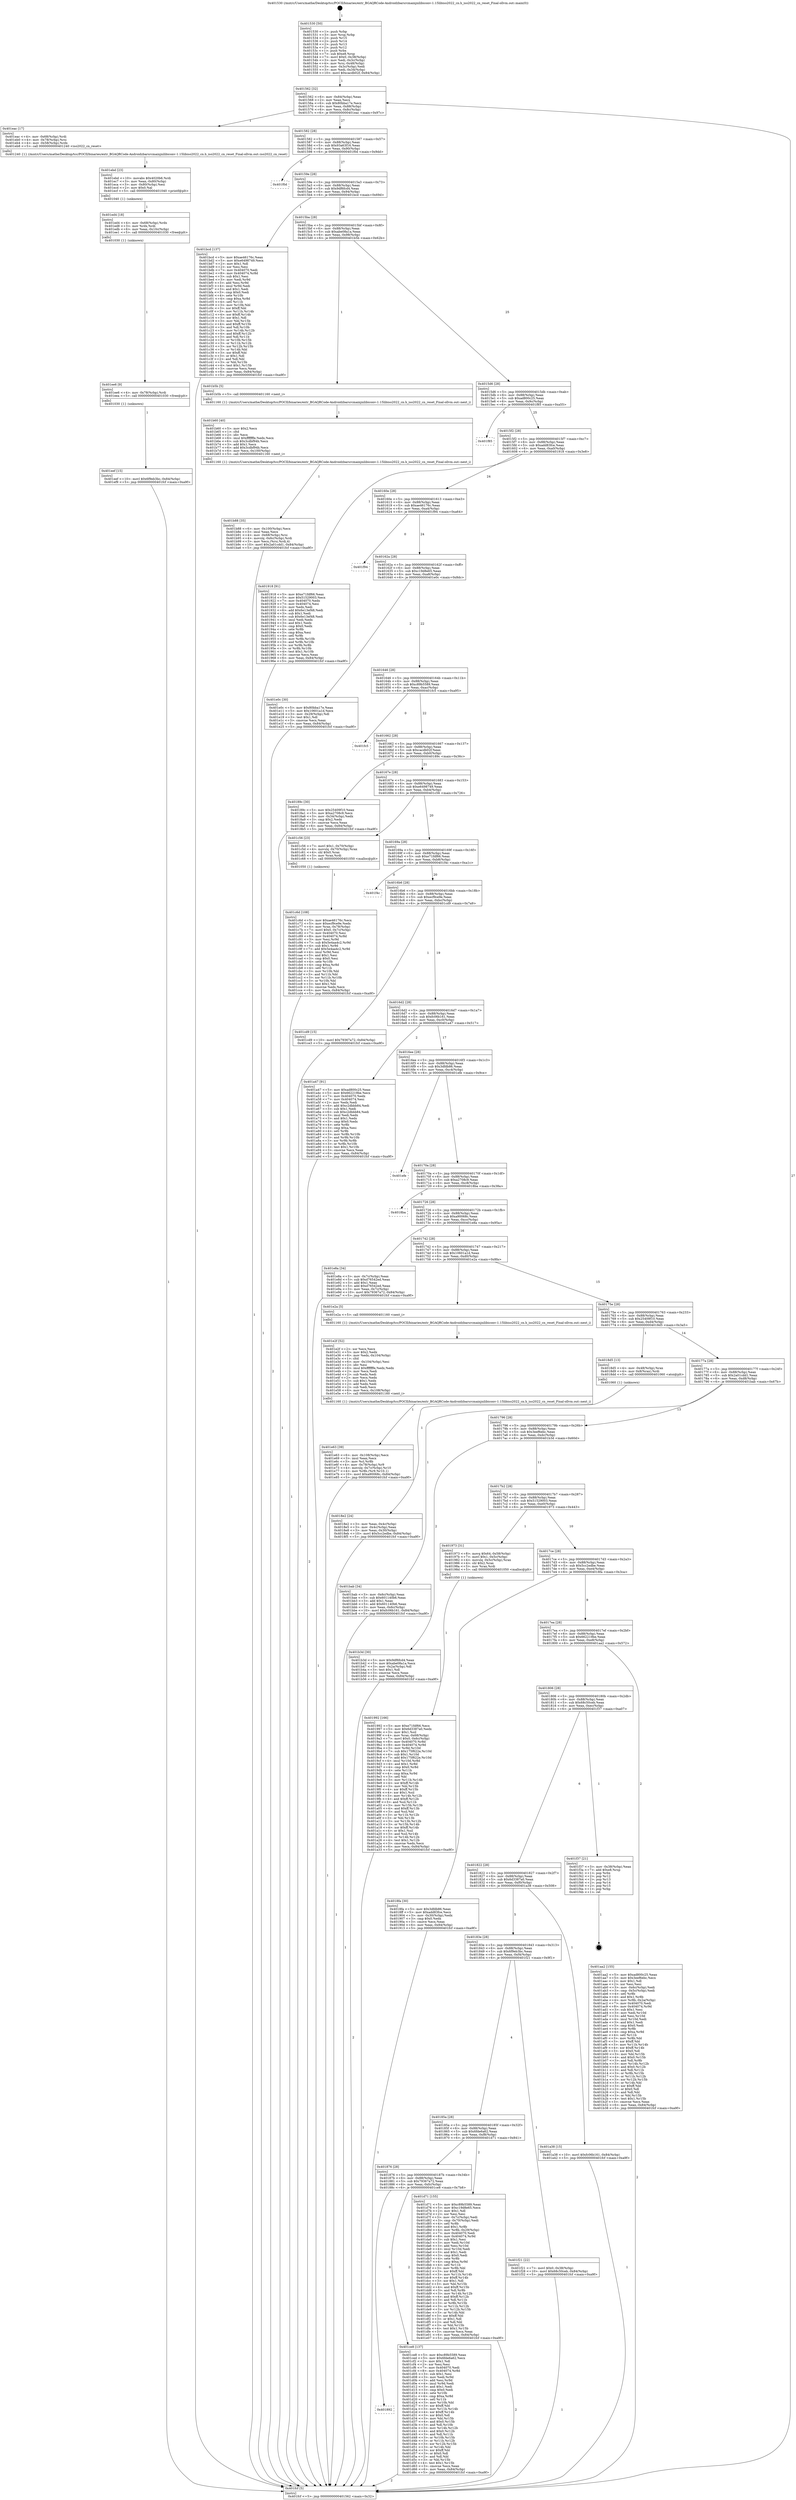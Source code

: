 digraph "0x401530" {
  label = "0x401530 (/mnt/c/Users/mathe/Desktop/tcc/POCII/binaries/extr_BGAQRCode-Androidzbarsrcmainjnilibiconv-1.15libiso2022_cn.h_iso2022_cn_reset_Final-ollvm.out::main(0))"
  labelloc = "t"
  node[shape=record]

  Entry [label="",width=0.3,height=0.3,shape=circle,fillcolor=black,style=filled]
  "0x401562" [label="{
     0x401562 [32]\l
     | [instrs]\l
     &nbsp;&nbsp;0x401562 \<+6\>: mov -0x84(%rbp),%eax\l
     &nbsp;&nbsp;0x401568 \<+2\>: mov %eax,%ecx\l
     &nbsp;&nbsp;0x40156a \<+6\>: sub $0x80bba17e,%ecx\l
     &nbsp;&nbsp;0x401570 \<+6\>: mov %eax,-0x88(%rbp)\l
     &nbsp;&nbsp;0x401576 \<+6\>: mov %ecx,-0x8c(%rbp)\l
     &nbsp;&nbsp;0x40157c \<+6\>: je 0000000000401eac \<main+0x97c\>\l
  }"]
  "0x401eac" [label="{
     0x401eac [17]\l
     | [instrs]\l
     &nbsp;&nbsp;0x401eac \<+4\>: mov -0x68(%rbp),%rdi\l
     &nbsp;&nbsp;0x401eb0 \<+4\>: mov -0x78(%rbp),%rsi\l
     &nbsp;&nbsp;0x401eb4 \<+4\>: mov -0x58(%rbp),%rdx\l
     &nbsp;&nbsp;0x401eb8 \<+5\>: call 0000000000401240 \<iso2022_cn_reset\>\l
     | [calls]\l
     &nbsp;&nbsp;0x401240 \{1\} (/mnt/c/Users/mathe/Desktop/tcc/POCII/binaries/extr_BGAQRCode-Androidzbarsrcmainjnilibiconv-1.15libiso2022_cn.h_iso2022_cn_reset_Final-ollvm.out::iso2022_cn_reset)\l
  }"]
  "0x401582" [label="{
     0x401582 [28]\l
     | [instrs]\l
     &nbsp;&nbsp;0x401582 \<+5\>: jmp 0000000000401587 \<main+0x57\>\l
     &nbsp;&nbsp;0x401587 \<+6\>: mov -0x88(%rbp),%eax\l
     &nbsp;&nbsp;0x40158d \<+5\>: sub $0x93a63f16,%eax\l
     &nbsp;&nbsp;0x401592 \<+6\>: mov %eax,-0x90(%rbp)\l
     &nbsp;&nbsp;0x401598 \<+6\>: je 0000000000401f0d \<main+0x9dd\>\l
  }"]
  Exit [label="",width=0.3,height=0.3,shape=circle,fillcolor=black,style=filled,peripheries=2]
  "0x401f0d" [label="{
     0x401f0d\l
  }", style=dashed]
  "0x40159e" [label="{
     0x40159e [28]\l
     | [instrs]\l
     &nbsp;&nbsp;0x40159e \<+5\>: jmp 00000000004015a3 \<main+0x73\>\l
     &nbsp;&nbsp;0x4015a3 \<+6\>: mov -0x88(%rbp),%eax\l
     &nbsp;&nbsp;0x4015a9 \<+5\>: sub $0x9df6fcd4,%eax\l
     &nbsp;&nbsp;0x4015ae \<+6\>: mov %eax,-0x94(%rbp)\l
     &nbsp;&nbsp;0x4015b4 \<+6\>: je 0000000000401bcd \<main+0x69d\>\l
  }"]
  "0x401eef" [label="{
     0x401eef [15]\l
     | [instrs]\l
     &nbsp;&nbsp;0x401eef \<+10\>: movl $0x6f9eb3bc,-0x84(%rbp)\l
     &nbsp;&nbsp;0x401ef9 \<+5\>: jmp 0000000000401fcf \<main+0xa9f\>\l
  }"]
  "0x401bcd" [label="{
     0x401bcd [137]\l
     | [instrs]\l
     &nbsp;&nbsp;0x401bcd \<+5\>: mov $0xae46176c,%eax\l
     &nbsp;&nbsp;0x401bd2 \<+5\>: mov $0xe6498749,%ecx\l
     &nbsp;&nbsp;0x401bd7 \<+2\>: mov $0x1,%dl\l
     &nbsp;&nbsp;0x401bd9 \<+2\>: xor %esi,%esi\l
     &nbsp;&nbsp;0x401bdb \<+7\>: mov 0x404070,%edi\l
     &nbsp;&nbsp;0x401be2 \<+8\>: mov 0x404074,%r8d\l
     &nbsp;&nbsp;0x401bea \<+3\>: sub $0x1,%esi\l
     &nbsp;&nbsp;0x401bed \<+3\>: mov %edi,%r9d\l
     &nbsp;&nbsp;0x401bf0 \<+3\>: add %esi,%r9d\l
     &nbsp;&nbsp;0x401bf3 \<+4\>: imul %r9d,%edi\l
     &nbsp;&nbsp;0x401bf7 \<+3\>: and $0x1,%edi\l
     &nbsp;&nbsp;0x401bfa \<+3\>: cmp $0x0,%edi\l
     &nbsp;&nbsp;0x401bfd \<+4\>: sete %r10b\l
     &nbsp;&nbsp;0x401c01 \<+4\>: cmp $0xa,%r8d\l
     &nbsp;&nbsp;0x401c05 \<+4\>: setl %r11b\l
     &nbsp;&nbsp;0x401c09 \<+3\>: mov %r10b,%bl\l
     &nbsp;&nbsp;0x401c0c \<+3\>: xor $0xff,%bl\l
     &nbsp;&nbsp;0x401c0f \<+3\>: mov %r11b,%r14b\l
     &nbsp;&nbsp;0x401c12 \<+4\>: xor $0xff,%r14b\l
     &nbsp;&nbsp;0x401c16 \<+3\>: xor $0x1,%dl\l
     &nbsp;&nbsp;0x401c19 \<+3\>: mov %bl,%r15b\l
     &nbsp;&nbsp;0x401c1c \<+4\>: and $0xff,%r15b\l
     &nbsp;&nbsp;0x401c20 \<+3\>: and %dl,%r10b\l
     &nbsp;&nbsp;0x401c23 \<+3\>: mov %r14b,%r12b\l
     &nbsp;&nbsp;0x401c26 \<+4\>: and $0xff,%r12b\l
     &nbsp;&nbsp;0x401c2a \<+3\>: and %dl,%r11b\l
     &nbsp;&nbsp;0x401c2d \<+3\>: or %r10b,%r15b\l
     &nbsp;&nbsp;0x401c30 \<+3\>: or %r11b,%r12b\l
     &nbsp;&nbsp;0x401c33 \<+3\>: xor %r12b,%r15b\l
     &nbsp;&nbsp;0x401c36 \<+3\>: or %r14b,%bl\l
     &nbsp;&nbsp;0x401c39 \<+3\>: xor $0xff,%bl\l
     &nbsp;&nbsp;0x401c3c \<+3\>: or $0x1,%dl\l
     &nbsp;&nbsp;0x401c3f \<+2\>: and %dl,%bl\l
     &nbsp;&nbsp;0x401c41 \<+3\>: or %bl,%r15b\l
     &nbsp;&nbsp;0x401c44 \<+4\>: test $0x1,%r15b\l
     &nbsp;&nbsp;0x401c48 \<+3\>: cmovne %ecx,%eax\l
     &nbsp;&nbsp;0x401c4b \<+6\>: mov %eax,-0x84(%rbp)\l
     &nbsp;&nbsp;0x401c51 \<+5\>: jmp 0000000000401fcf \<main+0xa9f\>\l
  }"]
  "0x4015ba" [label="{
     0x4015ba [28]\l
     | [instrs]\l
     &nbsp;&nbsp;0x4015ba \<+5\>: jmp 00000000004015bf \<main+0x8f\>\l
     &nbsp;&nbsp;0x4015bf \<+6\>: mov -0x88(%rbp),%eax\l
     &nbsp;&nbsp;0x4015c5 \<+5\>: sub $0xabe08a1a,%eax\l
     &nbsp;&nbsp;0x4015ca \<+6\>: mov %eax,-0x98(%rbp)\l
     &nbsp;&nbsp;0x4015d0 \<+6\>: je 0000000000401b5b \<main+0x62b\>\l
  }"]
  "0x401ee6" [label="{
     0x401ee6 [9]\l
     | [instrs]\l
     &nbsp;&nbsp;0x401ee6 \<+4\>: mov -0x78(%rbp),%rdi\l
     &nbsp;&nbsp;0x401eea \<+5\>: call 0000000000401030 \<free@plt\>\l
     | [calls]\l
     &nbsp;&nbsp;0x401030 \{1\} (unknown)\l
  }"]
  "0x401b5b" [label="{
     0x401b5b [5]\l
     | [instrs]\l
     &nbsp;&nbsp;0x401b5b \<+5\>: call 0000000000401160 \<next_i\>\l
     | [calls]\l
     &nbsp;&nbsp;0x401160 \{1\} (/mnt/c/Users/mathe/Desktop/tcc/POCII/binaries/extr_BGAQRCode-Androidzbarsrcmainjnilibiconv-1.15libiso2022_cn.h_iso2022_cn_reset_Final-ollvm.out::next_i)\l
  }"]
  "0x4015d6" [label="{
     0x4015d6 [28]\l
     | [instrs]\l
     &nbsp;&nbsp;0x4015d6 \<+5\>: jmp 00000000004015db \<main+0xab\>\l
     &nbsp;&nbsp;0x4015db \<+6\>: mov -0x88(%rbp),%eax\l
     &nbsp;&nbsp;0x4015e1 \<+5\>: sub $0xad800c25,%eax\l
     &nbsp;&nbsp;0x4015e6 \<+6\>: mov %eax,-0x9c(%rbp)\l
     &nbsp;&nbsp;0x4015ec \<+6\>: je 0000000000401f85 \<main+0xa55\>\l
  }"]
  "0x401ed4" [label="{
     0x401ed4 [18]\l
     | [instrs]\l
     &nbsp;&nbsp;0x401ed4 \<+4\>: mov -0x68(%rbp),%rdx\l
     &nbsp;&nbsp;0x401ed8 \<+3\>: mov %rdx,%rdi\l
     &nbsp;&nbsp;0x401edb \<+6\>: mov %eax,-0x10c(%rbp)\l
     &nbsp;&nbsp;0x401ee1 \<+5\>: call 0000000000401030 \<free@plt\>\l
     | [calls]\l
     &nbsp;&nbsp;0x401030 \{1\} (unknown)\l
  }"]
  "0x401f85" [label="{
     0x401f85\l
  }", style=dashed]
  "0x4015f2" [label="{
     0x4015f2 [28]\l
     | [instrs]\l
     &nbsp;&nbsp;0x4015f2 \<+5\>: jmp 00000000004015f7 \<main+0xc7\>\l
     &nbsp;&nbsp;0x4015f7 \<+6\>: mov -0x88(%rbp),%eax\l
     &nbsp;&nbsp;0x4015fd \<+5\>: sub $0xadd83fce,%eax\l
     &nbsp;&nbsp;0x401602 \<+6\>: mov %eax,-0xa0(%rbp)\l
     &nbsp;&nbsp;0x401608 \<+6\>: je 0000000000401918 \<main+0x3e8\>\l
  }"]
  "0x401ebd" [label="{
     0x401ebd [23]\l
     | [instrs]\l
     &nbsp;&nbsp;0x401ebd \<+10\>: movabs $0x4020b6,%rdi\l
     &nbsp;&nbsp;0x401ec7 \<+3\>: mov %eax,-0x80(%rbp)\l
     &nbsp;&nbsp;0x401eca \<+3\>: mov -0x80(%rbp),%esi\l
     &nbsp;&nbsp;0x401ecd \<+2\>: mov $0x0,%al\l
     &nbsp;&nbsp;0x401ecf \<+5\>: call 0000000000401040 \<printf@plt\>\l
     | [calls]\l
     &nbsp;&nbsp;0x401040 \{1\} (unknown)\l
  }"]
  "0x401918" [label="{
     0x401918 [91]\l
     | [instrs]\l
     &nbsp;&nbsp;0x401918 \<+5\>: mov $0xe71fdf66,%eax\l
     &nbsp;&nbsp;0x40191d \<+5\>: mov $0x51529003,%ecx\l
     &nbsp;&nbsp;0x401922 \<+7\>: mov 0x404070,%edx\l
     &nbsp;&nbsp;0x401929 \<+7\>: mov 0x404074,%esi\l
     &nbsp;&nbsp;0x401930 \<+2\>: mov %edx,%edi\l
     &nbsp;&nbsp;0x401932 \<+6\>: add $0x6e13ef48,%edi\l
     &nbsp;&nbsp;0x401938 \<+3\>: sub $0x1,%edi\l
     &nbsp;&nbsp;0x40193b \<+6\>: sub $0x6e13ef48,%edi\l
     &nbsp;&nbsp;0x401941 \<+3\>: imul %edi,%edx\l
     &nbsp;&nbsp;0x401944 \<+3\>: and $0x1,%edx\l
     &nbsp;&nbsp;0x401947 \<+3\>: cmp $0x0,%edx\l
     &nbsp;&nbsp;0x40194a \<+4\>: sete %r8b\l
     &nbsp;&nbsp;0x40194e \<+3\>: cmp $0xa,%esi\l
     &nbsp;&nbsp;0x401951 \<+4\>: setl %r9b\l
     &nbsp;&nbsp;0x401955 \<+3\>: mov %r8b,%r10b\l
     &nbsp;&nbsp;0x401958 \<+3\>: and %r9b,%r10b\l
     &nbsp;&nbsp;0x40195b \<+3\>: xor %r9b,%r8b\l
     &nbsp;&nbsp;0x40195e \<+3\>: or %r8b,%r10b\l
     &nbsp;&nbsp;0x401961 \<+4\>: test $0x1,%r10b\l
     &nbsp;&nbsp;0x401965 \<+3\>: cmovne %ecx,%eax\l
     &nbsp;&nbsp;0x401968 \<+6\>: mov %eax,-0x84(%rbp)\l
     &nbsp;&nbsp;0x40196e \<+5\>: jmp 0000000000401fcf \<main+0xa9f\>\l
  }"]
  "0x40160e" [label="{
     0x40160e [28]\l
     | [instrs]\l
     &nbsp;&nbsp;0x40160e \<+5\>: jmp 0000000000401613 \<main+0xe3\>\l
     &nbsp;&nbsp;0x401613 \<+6\>: mov -0x88(%rbp),%eax\l
     &nbsp;&nbsp;0x401619 \<+5\>: sub $0xae46176c,%eax\l
     &nbsp;&nbsp;0x40161e \<+6\>: mov %eax,-0xa4(%rbp)\l
     &nbsp;&nbsp;0x401624 \<+6\>: je 0000000000401f94 \<main+0xa64\>\l
  }"]
  "0x401e63" [label="{
     0x401e63 [39]\l
     | [instrs]\l
     &nbsp;&nbsp;0x401e63 \<+6\>: mov -0x108(%rbp),%ecx\l
     &nbsp;&nbsp;0x401e69 \<+3\>: imul %eax,%ecx\l
     &nbsp;&nbsp;0x401e6c \<+3\>: mov %cl,%r8b\l
     &nbsp;&nbsp;0x401e6f \<+4\>: mov -0x78(%rbp),%r9\l
     &nbsp;&nbsp;0x401e73 \<+4\>: movslq -0x7c(%rbp),%r10\l
     &nbsp;&nbsp;0x401e77 \<+4\>: mov %r8b,(%r9,%r10,1)\l
     &nbsp;&nbsp;0x401e7b \<+10\>: movl $0xa90068c,-0x84(%rbp)\l
     &nbsp;&nbsp;0x401e85 \<+5\>: jmp 0000000000401fcf \<main+0xa9f\>\l
  }"]
  "0x401f94" [label="{
     0x401f94\l
  }", style=dashed]
  "0x40162a" [label="{
     0x40162a [28]\l
     | [instrs]\l
     &nbsp;&nbsp;0x40162a \<+5\>: jmp 000000000040162f \<main+0xff\>\l
     &nbsp;&nbsp;0x40162f \<+6\>: mov -0x88(%rbp),%eax\l
     &nbsp;&nbsp;0x401635 \<+5\>: sub $0xc19d8e65,%eax\l
     &nbsp;&nbsp;0x40163a \<+6\>: mov %eax,-0xa8(%rbp)\l
     &nbsp;&nbsp;0x401640 \<+6\>: je 0000000000401e0c \<main+0x8dc\>\l
  }"]
  "0x401e2f" [label="{
     0x401e2f [52]\l
     | [instrs]\l
     &nbsp;&nbsp;0x401e2f \<+2\>: xor %ecx,%ecx\l
     &nbsp;&nbsp;0x401e31 \<+5\>: mov $0x2,%edx\l
     &nbsp;&nbsp;0x401e36 \<+6\>: mov %edx,-0x104(%rbp)\l
     &nbsp;&nbsp;0x401e3c \<+1\>: cltd\l
     &nbsp;&nbsp;0x401e3d \<+6\>: mov -0x104(%rbp),%esi\l
     &nbsp;&nbsp;0x401e43 \<+2\>: idiv %esi\l
     &nbsp;&nbsp;0x401e45 \<+6\>: imul $0xfffffffe,%edx,%edx\l
     &nbsp;&nbsp;0x401e4b \<+2\>: mov %ecx,%edi\l
     &nbsp;&nbsp;0x401e4d \<+2\>: sub %edx,%edi\l
     &nbsp;&nbsp;0x401e4f \<+2\>: mov %ecx,%edx\l
     &nbsp;&nbsp;0x401e51 \<+3\>: sub $0x1,%edx\l
     &nbsp;&nbsp;0x401e54 \<+2\>: add %edx,%edi\l
     &nbsp;&nbsp;0x401e56 \<+2\>: sub %edi,%ecx\l
     &nbsp;&nbsp;0x401e58 \<+6\>: mov %ecx,-0x108(%rbp)\l
     &nbsp;&nbsp;0x401e5e \<+5\>: call 0000000000401160 \<next_i\>\l
     | [calls]\l
     &nbsp;&nbsp;0x401160 \{1\} (/mnt/c/Users/mathe/Desktop/tcc/POCII/binaries/extr_BGAQRCode-Androidzbarsrcmainjnilibiconv-1.15libiso2022_cn.h_iso2022_cn_reset_Final-ollvm.out::next_i)\l
  }"]
  "0x401e0c" [label="{
     0x401e0c [30]\l
     | [instrs]\l
     &nbsp;&nbsp;0x401e0c \<+5\>: mov $0x80bba17e,%eax\l
     &nbsp;&nbsp;0x401e11 \<+5\>: mov $0x10601a1d,%ecx\l
     &nbsp;&nbsp;0x401e16 \<+3\>: mov -0x29(%rbp),%dl\l
     &nbsp;&nbsp;0x401e19 \<+3\>: test $0x1,%dl\l
     &nbsp;&nbsp;0x401e1c \<+3\>: cmovne %ecx,%eax\l
     &nbsp;&nbsp;0x401e1f \<+6\>: mov %eax,-0x84(%rbp)\l
     &nbsp;&nbsp;0x401e25 \<+5\>: jmp 0000000000401fcf \<main+0xa9f\>\l
  }"]
  "0x401646" [label="{
     0x401646 [28]\l
     | [instrs]\l
     &nbsp;&nbsp;0x401646 \<+5\>: jmp 000000000040164b \<main+0x11b\>\l
     &nbsp;&nbsp;0x40164b \<+6\>: mov -0x88(%rbp),%eax\l
     &nbsp;&nbsp;0x401651 \<+5\>: sub $0xc89b5589,%eax\l
     &nbsp;&nbsp;0x401656 \<+6\>: mov %eax,-0xac(%rbp)\l
     &nbsp;&nbsp;0x40165c \<+6\>: je 0000000000401fc5 \<main+0xa95\>\l
  }"]
  "0x401892" [label="{
     0x401892\l
  }", style=dashed]
  "0x401fc5" [label="{
     0x401fc5\l
  }", style=dashed]
  "0x401662" [label="{
     0x401662 [28]\l
     | [instrs]\l
     &nbsp;&nbsp;0x401662 \<+5\>: jmp 0000000000401667 \<main+0x137\>\l
     &nbsp;&nbsp;0x401667 \<+6\>: mov -0x88(%rbp),%eax\l
     &nbsp;&nbsp;0x40166d \<+5\>: sub $0xcacdb02f,%eax\l
     &nbsp;&nbsp;0x401672 \<+6\>: mov %eax,-0xb0(%rbp)\l
     &nbsp;&nbsp;0x401678 \<+6\>: je 000000000040189c \<main+0x36c\>\l
  }"]
  "0x401ce8" [label="{
     0x401ce8 [137]\l
     | [instrs]\l
     &nbsp;&nbsp;0x401ce8 \<+5\>: mov $0xc89b5589,%eax\l
     &nbsp;&nbsp;0x401ced \<+5\>: mov $0x6fde6a62,%ecx\l
     &nbsp;&nbsp;0x401cf2 \<+2\>: mov $0x1,%dl\l
     &nbsp;&nbsp;0x401cf4 \<+2\>: xor %esi,%esi\l
     &nbsp;&nbsp;0x401cf6 \<+7\>: mov 0x404070,%edi\l
     &nbsp;&nbsp;0x401cfd \<+8\>: mov 0x404074,%r8d\l
     &nbsp;&nbsp;0x401d05 \<+3\>: sub $0x1,%esi\l
     &nbsp;&nbsp;0x401d08 \<+3\>: mov %edi,%r9d\l
     &nbsp;&nbsp;0x401d0b \<+3\>: add %esi,%r9d\l
     &nbsp;&nbsp;0x401d0e \<+4\>: imul %r9d,%edi\l
     &nbsp;&nbsp;0x401d12 \<+3\>: and $0x1,%edi\l
     &nbsp;&nbsp;0x401d15 \<+3\>: cmp $0x0,%edi\l
     &nbsp;&nbsp;0x401d18 \<+4\>: sete %r10b\l
     &nbsp;&nbsp;0x401d1c \<+4\>: cmp $0xa,%r8d\l
     &nbsp;&nbsp;0x401d20 \<+4\>: setl %r11b\l
     &nbsp;&nbsp;0x401d24 \<+3\>: mov %r10b,%bl\l
     &nbsp;&nbsp;0x401d27 \<+3\>: xor $0xff,%bl\l
     &nbsp;&nbsp;0x401d2a \<+3\>: mov %r11b,%r14b\l
     &nbsp;&nbsp;0x401d2d \<+4\>: xor $0xff,%r14b\l
     &nbsp;&nbsp;0x401d31 \<+3\>: xor $0x0,%dl\l
     &nbsp;&nbsp;0x401d34 \<+3\>: mov %bl,%r15b\l
     &nbsp;&nbsp;0x401d37 \<+4\>: and $0x0,%r15b\l
     &nbsp;&nbsp;0x401d3b \<+3\>: and %dl,%r10b\l
     &nbsp;&nbsp;0x401d3e \<+3\>: mov %r14b,%r12b\l
     &nbsp;&nbsp;0x401d41 \<+4\>: and $0x0,%r12b\l
     &nbsp;&nbsp;0x401d45 \<+3\>: and %dl,%r11b\l
     &nbsp;&nbsp;0x401d48 \<+3\>: or %r10b,%r15b\l
     &nbsp;&nbsp;0x401d4b \<+3\>: or %r11b,%r12b\l
     &nbsp;&nbsp;0x401d4e \<+3\>: xor %r12b,%r15b\l
     &nbsp;&nbsp;0x401d51 \<+3\>: or %r14b,%bl\l
     &nbsp;&nbsp;0x401d54 \<+3\>: xor $0xff,%bl\l
     &nbsp;&nbsp;0x401d57 \<+3\>: or $0x0,%dl\l
     &nbsp;&nbsp;0x401d5a \<+2\>: and %dl,%bl\l
     &nbsp;&nbsp;0x401d5c \<+3\>: or %bl,%r15b\l
     &nbsp;&nbsp;0x401d5f \<+4\>: test $0x1,%r15b\l
     &nbsp;&nbsp;0x401d63 \<+3\>: cmovne %ecx,%eax\l
     &nbsp;&nbsp;0x401d66 \<+6\>: mov %eax,-0x84(%rbp)\l
     &nbsp;&nbsp;0x401d6c \<+5\>: jmp 0000000000401fcf \<main+0xa9f\>\l
  }"]
  "0x40189c" [label="{
     0x40189c [30]\l
     | [instrs]\l
     &nbsp;&nbsp;0x40189c \<+5\>: mov $0x25409f10,%eax\l
     &nbsp;&nbsp;0x4018a1 \<+5\>: mov $0xa2708c9,%ecx\l
     &nbsp;&nbsp;0x4018a6 \<+3\>: mov -0x34(%rbp),%edx\l
     &nbsp;&nbsp;0x4018a9 \<+3\>: cmp $0x2,%edx\l
     &nbsp;&nbsp;0x4018ac \<+3\>: cmovne %ecx,%eax\l
     &nbsp;&nbsp;0x4018af \<+6\>: mov %eax,-0x84(%rbp)\l
     &nbsp;&nbsp;0x4018b5 \<+5\>: jmp 0000000000401fcf \<main+0xa9f\>\l
  }"]
  "0x40167e" [label="{
     0x40167e [28]\l
     | [instrs]\l
     &nbsp;&nbsp;0x40167e \<+5\>: jmp 0000000000401683 \<main+0x153\>\l
     &nbsp;&nbsp;0x401683 \<+6\>: mov -0x88(%rbp),%eax\l
     &nbsp;&nbsp;0x401689 \<+5\>: sub $0xe6498749,%eax\l
     &nbsp;&nbsp;0x40168e \<+6\>: mov %eax,-0xb4(%rbp)\l
     &nbsp;&nbsp;0x401694 \<+6\>: je 0000000000401c56 \<main+0x726\>\l
  }"]
  "0x401fcf" [label="{
     0x401fcf [5]\l
     | [instrs]\l
     &nbsp;&nbsp;0x401fcf \<+5\>: jmp 0000000000401562 \<main+0x32\>\l
  }"]
  "0x401530" [label="{
     0x401530 [50]\l
     | [instrs]\l
     &nbsp;&nbsp;0x401530 \<+1\>: push %rbp\l
     &nbsp;&nbsp;0x401531 \<+3\>: mov %rsp,%rbp\l
     &nbsp;&nbsp;0x401534 \<+2\>: push %r15\l
     &nbsp;&nbsp;0x401536 \<+2\>: push %r14\l
     &nbsp;&nbsp;0x401538 \<+2\>: push %r13\l
     &nbsp;&nbsp;0x40153a \<+2\>: push %r12\l
     &nbsp;&nbsp;0x40153c \<+1\>: push %rbx\l
     &nbsp;&nbsp;0x40153d \<+7\>: sub $0xe8,%rsp\l
     &nbsp;&nbsp;0x401544 \<+7\>: movl $0x0,-0x38(%rbp)\l
     &nbsp;&nbsp;0x40154b \<+3\>: mov %edi,-0x3c(%rbp)\l
     &nbsp;&nbsp;0x40154e \<+4\>: mov %rsi,-0x48(%rbp)\l
     &nbsp;&nbsp;0x401552 \<+3\>: mov -0x3c(%rbp),%edi\l
     &nbsp;&nbsp;0x401555 \<+3\>: mov %edi,-0x34(%rbp)\l
     &nbsp;&nbsp;0x401558 \<+10\>: movl $0xcacdb02f,-0x84(%rbp)\l
  }"]
  "0x401876" [label="{
     0x401876 [28]\l
     | [instrs]\l
     &nbsp;&nbsp;0x401876 \<+5\>: jmp 000000000040187b \<main+0x34b\>\l
     &nbsp;&nbsp;0x40187b \<+6\>: mov -0x88(%rbp),%eax\l
     &nbsp;&nbsp;0x401881 \<+5\>: sub $0x79367a72,%eax\l
     &nbsp;&nbsp;0x401886 \<+6\>: mov %eax,-0xfc(%rbp)\l
     &nbsp;&nbsp;0x40188c \<+6\>: je 0000000000401ce8 \<main+0x7b8\>\l
  }"]
  "0x401c56" [label="{
     0x401c56 [23]\l
     | [instrs]\l
     &nbsp;&nbsp;0x401c56 \<+7\>: movl $0x1,-0x70(%rbp)\l
     &nbsp;&nbsp;0x401c5d \<+4\>: movslq -0x70(%rbp),%rax\l
     &nbsp;&nbsp;0x401c61 \<+4\>: shl $0x0,%rax\l
     &nbsp;&nbsp;0x401c65 \<+3\>: mov %rax,%rdi\l
     &nbsp;&nbsp;0x401c68 \<+5\>: call 0000000000401050 \<malloc@plt\>\l
     | [calls]\l
     &nbsp;&nbsp;0x401050 \{1\} (unknown)\l
  }"]
  "0x40169a" [label="{
     0x40169a [28]\l
     | [instrs]\l
     &nbsp;&nbsp;0x40169a \<+5\>: jmp 000000000040169f \<main+0x16f\>\l
     &nbsp;&nbsp;0x40169f \<+6\>: mov -0x88(%rbp),%eax\l
     &nbsp;&nbsp;0x4016a5 \<+5\>: sub $0xe71fdf66,%eax\l
     &nbsp;&nbsp;0x4016aa \<+6\>: mov %eax,-0xb8(%rbp)\l
     &nbsp;&nbsp;0x4016b0 \<+6\>: je 0000000000401f4c \<main+0xa1c\>\l
  }"]
  "0x401d71" [label="{
     0x401d71 [155]\l
     | [instrs]\l
     &nbsp;&nbsp;0x401d71 \<+5\>: mov $0xc89b5589,%eax\l
     &nbsp;&nbsp;0x401d76 \<+5\>: mov $0xc19d8e65,%ecx\l
     &nbsp;&nbsp;0x401d7b \<+2\>: mov $0x1,%dl\l
     &nbsp;&nbsp;0x401d7d \<+2\>: xor %esi,%esi\l
     &nbsp;&nbsp;0x401d7f \<+3\>: mov -0x7c(%rbp),%edi\l
     &nbsp;&nbsp;0x401d82 \<+3\>: cmp -0x70(%rbp),%edi\l
     &nbsp;&nbsp;0x401d85 \<+4\>: setl %r8b\l
     &nbsp;&nbsp;0x401d89 \<+4\>: and $0x1,%r8b\l
     &nbsp;&nbsp;0x401d8d \<+4\>: mov %r8b,-0x29(%rbp)\l
     &nbsp;&nbsp;0x401d91 \<+7\>: mov 0x404070,%edi\l
     &nbsp;&nbsp;0x401d98 \<+8\>: mov 0x404074,%r9d\l
     &nbsp;&nbsp;0x401da0 \<+3\>: sub $0x1,%esi\l
     &nbsp;&nbsp;0x401da3 \<+3\>: mov %edi,%r10d\l
     &nbsp;&nbsp;0x401da6 \<+3\>: add %esi,%r10d\l
     &nbsp;&nbsp;0x401da9 \<+4\>: imul %r10d,%edi\l
     &nbsp;&nbsp;0x401dad \<+3\>: and $0x1,%edi\l
     &nbsp;&nbsp;0x401db0 \<+3\>: cmp $0x0,%edi\l
     &nbsp;&nbsp;0x401db3 \<+4\>: sete %r8b\l
     &nbsp;&nbsp;0x401db7 \<+4\>: cmp $0xa,%r9d\l
     &nbsp;&nbsp;0x401dbb \<+4\>: setl %r11b\l
     &nbsp;&nbsp;0x401dbf \<+3\>: mov %r8b,%bl\l
     &nbsp;&nbsp;0x401dc2 \<+3\>: xor $0xff,%bl\l
     &nbsp;&nbsp;0x401dc5 \<+3\>: mov %r11b,%r14b\l
     &nbsp;&nbsp;0x401dc8 \<+4\>: xor $0xff,%r14b\l
     &nbsp;&nbsp;0x401dcc \<+3\>: xor $0x1,%dl\l
     &nbsp;&nbsp;0x401dcf \<+3\>: mov %bl,%r15b\l
     &nbsp;&nbsp;0x401dd2 \<+4\>: and $0xff,%r15b\l
     &nbsp;&nbsp;0x401dd6 \<+3\>: and %dl,%r8b\l
     &nbsp;&nbsp;0x401dd9 \<+3\>: mov %r14b,%r12b\l
     &nbsp;&nbsp;0x401ddc \<+4\>: and $0xff,%r12b\l
     &nbsp;&nbsp;0x401de0 \<+3\>: and %dl,%r11b\l
     &nbsp;&nbsp;0x401de3 \<+3\>: or %r8b,%r15b\l
     &nbsp;&nbsp;0x401de6 \<+3\>: or %r11b,%r12b\l
     &nbsp;&nbsp;0x401de9 \<+3\>: xor %r12b,%r15b\l
     &nbsp;&nbsp;0x401dec \<+3\>: or %r14b,%bl\l
     &nbsp;&nbsp;0x401def \<+3\>: xor $0xff,%bl\l
     &nbsp;&nbsp;0x401df2 \<+3\>: or $0x1,%dl\l
     &nbsp;&nbsp;0x401df5 \<+2\>: and %dl,%bl\l
     &nbsp;&nbsp;0x401df7 \<+3\>: or %bl,%r15b\l
     &nbsp;&nbsp;0x401dfa \<+4\>: test $0x1,%r15b\l
     &nbsp;&nbsp;0x401dfe \<+3\>: cmovne %ecx,%eax\l
     &nbsp;&nbsp;0x401e01 \<+6\>: mov %eax,-0x84(%rbp)\l
     &nbsp;&nbsp;0x401e07 \<+5\>: jmp 0000000000401fcf \<main+0xa9f\>\l
  }"]
  "0x401f4c" [label="{
     0x401f4c\l
  }", style=dashed]
  "0x4016b6" [label="{
     0x4016b6 [28]\l
     | [instrs]\l
     &nbsp;&nbsp;0x4016b6 \<+5\>: jmp 00000000004016bb \<main+0x18b\>\l
     &nbsp;&nbsp;0x4016bb \<+6\>: mov -0x88(%rbp),%eax\l
     &nbsp;&nbsp;0x4016c1 \<+5\>: sub $0xecf9ce9e,%eax\l
     &nbsp;&nbsp;0x4016c6 \<+6\>: mov %eax,-0xbc(%rbp)\l
     &nbsp;&nbsp;0x4016cc \<+6\>: je 0000000000401cd9 \<main+0x7a9\>\l
  }"]
  "0x40185a" [label="{
     0x40185a [28]\l
     | [instrs]\l
     &nbsp;&nbsp;0x40185a \<+5\>: jmp 000000000040185f \<main+0x32f\>\l
     &nbsp;&nbsp;0x40185f \<+6\>: mov -0x88(%rbp),%eax\l
     &nbsp;&nbsp;0x401865 \<+5\>: sub $0x6fde6a62,%eax\l
     &nbsp;&nbsp;0x40186a \<+6\>: mov %eax,-0xf8(%rbp)\l
     &nbsp;&nbsp;0x401870 \<+6\>: je 0000000000401d71 \<main+0x841\>\l
  }"]
  "0x401cd9" [label="{
     0x401cd9 [15]\l
     | [instrs]\l
     &nbsp;&nbsp;0x401cd9 \<+10\>: movl $0x79367a72,-0x84(%rbp)\l
     &nbsp;&nbsp;0x401ce3 \<+5\>: jmp 0000000000401fcf \<main+0xa9f\>\l
  }"]
  "0x4016d2" [label="{
     0x4016d2 [28]\l
     | [instrs]\l
     &nbsp;&nbsp;0x4016d2 \<+5\>: jmp 00000000004016d7 \<main+0x1a7\>\l
     &nbsp;&nbsp;0x4016d7 \<+6\>: mov -0x88(%rbp),%eax\l
     &nbsp;&nbsp;0x4016dd \<+5\>: sub $0xfc06b161,%eax\l
     &nbsp;&nbsp;0x4016e2 \<+6\>: mov %eax,-0xc0(%rbp)\l
     &nbsp;&nbsp;0x4016e8 \<+6\>: je 0000000000401a47 \<main+0x517\>\l
  }"]
  "0x401f21" [label="{
     0x401f21 [22]\l
     | [instrs]\l
     &nbsp;&nbsp;0x401f21 \<+7\>: movl $0x0,-0x38(%rbp)\l
     &nbsp;&nbsp;0x401f28 \<+10\>: movl $0x68c50ceb,-0x84(%rbp)\l
     &nbsp;&nbsp;0x401f32 \<+5\>: jmp 0000000000401fcf \<main+0xa9f\>\l
  }"]
  "0x401a47" [label="{
     0x401a47 [91]\l
     | [instrs]\l
     &nbsp;&nbsp;0x401a47 \<+5\>: mov $0xad800c25,%eax\l
     &nbsp;&nbsp;0x401a4c \<+5\>: mov $0x662219be,%ecx\l
     &nbsp;&nbsp;0x401a51 \<+7\>: mov 0x404070,%edx\l
     &nbsp;&nbsp;0x401a58 \<+7\>: mov 0x404074,%esi\l
     &nbsp;&nbsp;0x401a5f \<+2\>: mov %edx,%edi\l
     &nbsp;&nbsp;0x401a61 \<+6\>: add $0xc2dbbb84,%edi\l
     &nbsp;&nbsp;0x401a67 \<+3\>: sub $0x1,%edi\l
     &nbsp;&nbsp;0x401a6a \<+6\>: sub $0xc2dbbb84,%edi\l
     &nbsp;&nbsp;0x401a70 \<+3\>: imul %edi,%edx\l
     &nbsp;&nbsp;0x401a73 \<+3\>: and $0x1,%edx\l
     &nbsp;&nbsp;0x401a76 \<+3\>: cmp $0x0,%edx\l
     &nbsp;&nbsp;0x401a79 \<+4\>: sete %r8b\l
     &nbsp;&nbsp;0x401a7d \<+3\>: cmp $0xa,%esi\l
     &nbsp;&nbsp;0x401a80 \<+4\>: setl %r9b\l
     &nbsp;&nbsp;0x401a84 \<+3\>: mov %r8b,%r10b\l
     &nbsp;&nbsp;0x401a87 \<+3\>: and %r9b,%r10b\l
     &nbsp;&nbsp;0x401a8a \<+3\>: xor %r9b,%r8b\l
     &nbsp;&nbsp;0x401a8d \<+3\>: or %r8b,%r10b\l
     &nbsp;&nbsp;0x401a90 \<+4\>: test $0x1,%r10b\l
     &nbsp;&nbsp;0x401a94 \<+3\>: cmovne %ecx,%eax\l
     &nbsp;&nbsp;0x401a97 \<+6\>: mov %eax,-0x84(%rbp)\l
     &nbsp;&nbsp;0x401a9d \<+5\>: jmp 0000000000401fcf \<main+0xa9f\>\l
  }"]
  "0x4016ee" [label="{
     0x4016ee [28]\l
     | [instrs]\l
     &nbsp;&nbsp;0x4016ee \<+5\>: jmp 00000000004016f3 \<main+0x1c3\>\l
     &nbsp;&nbsp;0x4016f3 \<+6\>: mov -0x88(%rbp),%eax\l
     &nbsp;&nbsp;0x4016f9 \<+5\>: sub $0x3dfdb86,%eax\l
     &nbsp;&nbsp;0x4016fe \<+6\>: mov %eax,-0xc4(%rbp)\l
     &nbsp;&nbsp;0x401704 \<+6\>: je 0000000000401efe \<main+0x9ce\>\l
  }"]
  "0x401c6d" [label="{
     0x401c6d [108]\l
     | [instrs]\l
     &nbsp;&nbsp;0x401c6d \<+5\>: mov $0xae46176c,%ecx\l
     &nbsp;&nbsp;0x401c72 \<+5\>: mov $0xecf9ce9e,%edx\l
     &nbsp;&nbsp;0x401c77 \<+4\>: mov %rax,-0x78(%rbp)\l
     &nbsp;&nbsp;0x401c7b \<+7\>: movl $0x0,-0x7c(%rbp)\l
     &nbsp;&nbsp;0x401c82 \<+7\>: mov 0x404070,%esi\l
     &nbsp;&nbsp;0x401c89 \<+8\>: mov 0x404074,%r8d\l
     &nbsp;&nbsp;0x401c91 \<+3\>: mov %esi,%r9d\l
     &nbsp;&nbsp;0x401c94 \<+7\>: sub $0x5e4aa4c2,%r9d\l
     &nbsp;&nbsp;0x401c9b \<+4\>: sub $0x1,%r9d\l
     &nbsp;&nbsp;0x401c9f \<+7\>: add $0x5e4aa4c2,%r9d\l
     &nbsp;&nbsp;0x401ca6 \<+4\>: imul %r9d,%esi\l
     &nbsp;&nbsp;0x401caa \<+3\>: and $0x1,%esi\l
     &nbsp;&nbsp;0x401cad \<+3\>: cmp $0x0,%esi\l
     &nbsp;&nbsp;0x401cb0 \<+4\>: sete %r10b\l
     &nbsp;&nbsp;0x401cb4 \<+4\>: cmp $0xa,%r8d\l
     &nbsp;&nbsp;0x401cb8 \<+4\>: setl %r11b\l
     &nbsp;&nbsp;0x401cbc \<+3\>: mov %r10b,%bl\l
     &nbsp;&nbsp;0x401cbf \<+3\>: and %r11b,%bl\l
     &nbsp;&nbsp;0x401cc2 \<+3\>: xor %r11b,%r10b\l
     &nbsp;&nbsp;0x401cc5 \<+3\>: or %r10b,%bl\l
     &nbsp;&nbsp;0x401cc8 \<+3\>: test $0x1,%bl\l
     &nbsp;&nbsp;0x401ccb \<+3\>: cmovne %edx,%ecx\l
     &nbsp;&nbsp;0x401cce \<+6\>: mov %ecx,-0x84(%rbp)\l
     &nbsp;&nbsp;0x401cd4 \<+5\>: jmp 0000000000401fcf \<main+0xa9f\>\l
  }"]
  "0x401efe" [label="{
     0x401efe\l
  }", style=dashed]
  "0x40170a" [label="{
     0x40170a [28]\l
     | [instrs]\l
     &nbsp;&nbsp;0x40170a \<+5\>: jmp 000000000040170f \<main+0x1df\>\l
     &nbsp;&nbsp;0x40170f \<+6\>: mov -0x88(%rbp),%eax\l
     &nbsp;&nbsp;0x401715 \<+5\>: sub $0xa2708c9,%eax\l
     &nbsp;&nbsp;0x40171a \<+6\>: mov %eax,-0xc8(%rbp)\l
     &nbsp;&nbsp;0x401720 \<+6\>: je 00000000004018ba \<main+0x38a\>\l
  }"]
  "0x401b88" [label="{
     0x401b88 [35]\l
     | [instrs]\l
     &nbsp;&nbsp;0x401b88 \<+6\>: mov -0x100(%rbp),%ecx\l
     &nbsp;&nbsp;0x401b8e \<+3\>: imul %eax,%ecx\l
     &nbsp;&nbsp;0x401b91 \<+4\>: mov -0x68(%rbp),%rsi\l
     &nbsp;&nbsp;0x401b95 \<+4\>: movslq -0x6c(%rbp),%rdi\l
     &nbsp;&nbsp;0x401b99 \<+3\>: mov %ecx,(%rsi,%rdi,4)\l
     &nbsp;&nbsp;0x401b9c \<+10\>: movl $0x2a01cdd1,-0x84(%rbp)\l
     &nbsp;&nbsp;0x401ba6 \<+5\>: jmp 0000000000401fcf \<main+0xa9f\>\l
  }"]
  "0x4018ba" [label="{
     0x4018ba\l
  }", style=dashed]
  "0x401726" [label="{
     0x401726 [28]\l
     | [instrs]\l
     &nbsp;&nbsp;0x401726 \<+5\>: jmp 000000000040172b \<main+0x1fb\>\l
     &nbsp;&nbsp;0x40172b \<+6\>: mov -0x88(%rbp),%eax\l
     &nbsp;&nbsp;0x401731 \<+5\>: sub $0xa90068c,%eax\l
     &nbsp;&nbsp;0x401736 \<+6\>: mov %eax,-0xcc(%rbp)\l
     &nbsp;&nbsp;0x40173c \<+6\>: je 0000000000401e8a \<main+0x95a\>\l
  }"]
  "0x401b60" [label="{
     0x401b60 [40]\l
     | [instrs]\l
     &nbsp;&nbsp;0x401b60 \<+5\>: mov $0x2,%ecx\l
     &nbsp;&nbsp;0x401b65 \<+1\>: cltd\l
     &nbsp;&nbsp;0x401b66 \<+2\>: idiv %ecx\l
     &nbsp;&nbsp;0x401b68 \<+6\>: imul $0xfffffffe,%edx,%ecx\l
     &nbsp;&nbsp;0x401b6e \<+6\>: sub $0x3cdbf94b,%ecx\l
     &nbsp;&nbsp;0x401b74 \<+3\>: add $0x1,%ecx\l
     &nbsp;&nbsp;0x401b77 \<+6\>: add $0x3cdbf94b,%ecx\l
     &nbsp;&nbsp;0x401b7d \<+6\>: mov %ecx,-0x100(%rbp)\l
     &nbsp;&nbsp;0x401b83 \<+5\>: call 0000000000401160 \<next_i\>\l
     | [calls]\l
     &nbsp;&nbsp;0x401160 \{1\} (/mnt/c/Users/mathe/Desktop/tcc/POCII/binaries/extr_BGAQRCode-Androidzbarsrcmainjnilibiconv-1.15libiso2022_cn.h_iso2022_cn_reset_Final-ollvm.out::next_i)\l
  }"]
  "0x401e8a" [label="{
     0x401e8a [34]\l
     | [instrs]\l
     &nbsp;&nbsp;0x401e8a \<+3\>: mov -0x7c(%rbp),%eax\l
     &nbsp;&nbsp;0x401e8d \<+5\>: sub $0xd76542ed,%eax\l
     &nbsp;&nbsp;0x401e92 \<+3\>: add $0x1,%eax\l
     &nbsp;&nbsp;0x401e95 \<+5\>: add $0xd76542ed,%eax\l
     &nbsp;&nbsp;0x401e9a \<+3\>: mov %eax,-0x7c(%rbp)\l
     &nbsp;&nbsp;0x401e9d \<+10\>: movl $0x79367a72,-0x84(%rbp)\l
     &nbsp;&nbsp;0x401ea7 \<+5\>: jmp 0000000000401fcf \<main+0xa9f\>\l
  }"]
  "0x401742" [label="{
     0x401742 [28]\l
     | [instrs]\l
     &nbsp;&nbsp;0x401742 \<+5\>: jmp 0000000000401747 \<main+0x217\>\l
     &nbsp;&nbsp;0x401747 \<+6\>: mov -0x88(%rbp),%eax\l
     &nbsp;&nbsp;0x40174d \<+5\>: sub $0x10601a1d,%eax\l
     &nbsp;&nbsp;0x401752 \<+6\>: mov %eax,-0xd0(%rbp)\l
     &nbsp;&nbsp;0x401758 \<+6\>: je 0000000000401e2a \<main+0x8fa\>\l
  }"]
  "0x40183e" [label="{
     0x40183e [28]\l
     | [instrs]\l
     &nbsp;&nbsp;0x40183e \<+5\>: jmp 0000000000401843 \<main+0x313\>\l
     &nbsp;&nbsp;0x401843 \<+6\>: mov -0x88(%rbp),%eax\l
     &nbsp;&nbsp;0x401849 \<+5\>: sub $0x6f9eb3bc,%eax\l
     &nbsp;&nbsp;0x40184e \<+6\>: mov %eax,-0xf4(%rbp)\l
     &nbsp;&nbsp;0x401854 \<+6\>: je 0000000000401f21 \<main+0x9f1\>\l
  }"]
  "0x401e2a" [label="{
     0x401e2a [5]\l
     | [instrs]\l
     &nbsp;&nbsp;0x401e2a \<+5\>: call 0000000000401160 \<next_i\>\l
     | [calls]\l
     &nbsp;&nbsp;0x401160 \{1\} (/mnt/c/Users/mathe/Desktop/tcc/POCII/binaries/extr_BGAQRCode-Androidzbarsrcmainjnilibiconv-1.15libiso2022_cn.h_iso2022_cn_reset_Final-ollvm.out::next_i)\l
  }"]
  "0x40175e" [label="{
     0x40175e [28]\l
     | [instrs]\l
     &nbsp;&nbsp;0x40175e \<+5\>: jmp 0000000000401763 \<main+0x233\>\l
     &nbsp;&nbsp;0x401763 \<+6\>: mov -0x88(%rbp),%eax\l
     &nbsp;&nbsp;0x401769 \<+5\>: sub $0x25409f10,%eax\l
     &nbsp;&nbsp;0x40176e \<+6\>: mov %eax,-0xd4(%rbp)\l
     &nbsp;&nbsp;0x401774 \<+6\>: je 00000000004018d5 \<main+0x3a5\>\l
  }"]
  "0x401a38" [label="{
     0x401a38 [15]\l
     | [instrs]\l
     &nbsp;&nbsp;0x401a38 \<+10\>: movl $0xfc06b161,-0x84(%rbp)\l
     &nbsp;&nbsp;0x401a42 \<+5\>: jmp 0000000000401fcf \<main+0xa9f\>\l
  }"]
  "0x4018d5" [label="{
     0x4018d5 [13]\l
     | [instrs]\l
     &nbsp;&nbsp;0x4018d5 \<+4\>: mov -0x48(%rbp),%rax\l
     &nbsp;&nbsp;0x4018d9 \<+4\>: mov 0x8(%rax),%rdi\l
     &nbsp;&nbsp;0x4018dd \<+5\>: call 0000000000401060 \<atoi@plt\>\l
     | [calls]\l
     &nbsp;&nbsp;0x401060 \{1\} (unknown)\l
  }"]
  "0x40177a" [label="{
     0x40177a [28]\l
     | [instrs]\l
     &nbsp;&nbsp;0x40177a \<+5\>: jmp 000000000040177f \<main+0x24f\>\l
     &nbsp;&nbsp;0x40177f \<+6\>: mov -0x88(%rbp),%eax\l
     &nbsp;&nbsp;0x401785 \<+5\>: sub $0x2a01cdd1,%eax\l
     &nbsp;&nbsp;0x40178a \<+6\>: mov %eax,-0xd8(%rbp)\l
     &nbsp;&nbsp;0x401790 \<+6\>: je 0000000000401bab \<main+0x67b\>\l
  }"]
  "0x4018e2" [label="{
     0x4018e2 [24]\l
     | [instrs]\l
     &nbsp;&nbsp;0x4018e2 \<+3\>: mov %eax,-0x4c(%rbp)\l
     &nbsp;&nbsp;0x4018e5 \<+3\>: mov -0x4c(%rbp),%eax\l
     &nbsp;&nbsp;0x4018e8 \<+3\>: mov %eax,-0x30(%rbp)\l
     &nbsp;&nbsp;0x4018eb \<+10\>: movl $0x5cc2edbe,-0x84(%rbp)\l
     &nbsp;&nbsp;0x4018f5 \<+5\>: jmp 0000000000401fcf \<main+0xa9f\>\l
  }"]
  "0x401822" [label="{
     0x401822 [28]\l
     | [instrs]\l
     &nbsp;&nbsp;0x401822 \<+5\>: jmp 0000000000401827 \<main+0x2f7\>\l
     &nbsp;&nbsp;0x401827 \<+6\>: mov -0x88(%rbp),%eax\l
     &nbsp;&nbsp;0x40182d \<+5\>: sub $0x6d3387a0,%eax\l
     &nbsp;&nbsp;0x401832 \<+6\>: mov %eax,-0xf0(%rbp)\l
     &nbsp;&nbsp;0x401838 \<+6\>: je 0000000000401a38 \<main+0x508\>\l
  }"]
  "0x401bab" [label="{
     0x401bab [34]\l
     | [instrs]\l
     &nbsp;&nbsp;0x401bab \<+3\>: mov -0x6c(%rbp),%eax\l
     &nbsp;&nbsp;0x401bae \<+5\>: sub $0x601140b6,%eax\l
     &nbsp;&nbsp;0x401bb3 \<+3\>: add $0x1,%eax\l
     &nbsp;&nbsp;0x401bb6 \<+5\>: add $0x601140b6,%eax\l
     &nbsp;&nbsp;0x401bbb \<+3\>: mov %eax,-0x6c(%rbp)\l
     &nbsp;&nbsp;0x401bbe \<+10\>: movl $0xfc06b161,-0x84(%rbp)\l
     &nbsp;&nbsp;0x401bc8 \<+5\>: jmp 0000000000401fcf \<main+0xa9f\>\l
  }"]
  "0x401796" [label="{
     0x401796 [28]\l
     | [instrs]\l
     &nbsp;&nbsp;0x401796 \<+5\>: jmp 000000000040179b \<main+0x26b\>\l
     &nbsp;&nbsp;0x40179b \<+6\>: mov -0x88(%rbp),%eax\l
     &nbsp;&nbsp;0x4017a1 \<+5\>: sub $0x3eef6ebc,%eax\l
     &nbsp;&nbsp;0x4017a6 \<+6\>: mov %eax,-0xdc(%rbp)\l
     &nbsp;&nbsp;0x4017ac \<+6\>: je 0000000000401b3d \<main+0x60d\>\l
  }"]
  "0x401f37" [label="{
     0x401f37 [21]\l
     | [instrs]\l
     &nbsp;&nbsp;0x401f37 \<+3\>: mov -0x38(%rbp),%eax\l
     &nbsp;&nbsp;0x401f3a \<+7\>: add $0xe8,%rsp\l
     &nbsp;&nbsp;0x401f41 \<+1\>: pop %rbx\l
     &nbsp;&nbsp;0x401f42 \<+2\>: pop %r12\l
     &nbsp;&nbsp;0x401f44 \<+2\>: pop %r13\l
     &nbsp;&nbsp;0x401f46 \<+2\>: pop %r14\l
     &nbsp;&nbsp;0x401f48 \<+2\>: pop %r15\l
     &nbsp;&nbsp;0x401f4a \<+1\>: pop %rbp\l
     &nbsp;&nbsp;0x401f4b \<+1\>: ret\l
  }"]
  "0x401b3d" [label="{
     0x401b3d [30]\l
     | [instrs]\l
     &nbsp;&nbsp;0x401b3d \<+5\>: mov $0x9df6fcd4,%eax\l
     &nbsp;&nbsp;0x401b42 \<+5\>: mov $0xabe08a1a,%ecx\l
     &nbsp;&nbsp;0x401b47 \<+3\>: mov -0x2a(%rbp),%dl\l
     &nbsp;&nbsp;0x401b4a \<+3\>: test $0x1,%dl\l
     &nbsp;&nbsp;0x401b4d \<+3\>: cmovne %ecx,%eax\l
     &nbsp;&nbsp;0x401b50 \<+6\>: mov %eax,-0x84(%rbp)\l
     &nbsp;&nbsp;0x401b56 \<+5\>: jmp 0000000000401fcf \<main+0xa9f\>\l
  }"]
  "0x4017b2" [label="{
     0x4017b2 [28]\l
     | [instrs]\l
     &nbsp;&nbsp;0x4017b2 \<+5\>: jmp 00000000004017b7 \<main+0x287\>\l
     &nbsp;&nbsp;0x4017b7 \<+6\>: mov -0x88(%rbp),%eax\l
     &nbsp;&nbsp;0x4017bd \<+5\>: sub $0x51529003,%eax\l
     &nbsp;&nbsp;0x4017c2 \<+6\>: mov %eax,-0xe0(%rbp)\l
     &nbsp;&nbsp;0x4017c8 \<+6\>: je 0000000000401973 \<main+0x443\>\l
  }"]
  "0x401806" [label="{
     0x401806 [28]\l
     | [instrs]\l
     &nbsp;&nbsp;0x401806 \<+5\>: jmp 000000000040180b \<main+0x2db\>\l
     &nbsp;&nbsp;0x40180b \<+6\>: mov -0x88(%rbp),%eax\l
     &nbsp;&nbsp;0x401811 \<+5\>: sub $0x68c50ceb,%eax\l
     &nbsp;&nbsp;0x401816 \<+6\>: mov %eax,-0xec(%rbp)\l
     &nbsp;&nbsp;0x40181c \<+6\>: je 0000000000401f37 \<main+0xa07\>\l
  }"]
  "0x401973" [label="{
     0x401973 [31]\l
     | [instrs]\l
     &nbsp;&nbsp;0x401973 \<+8\>: movq $0x64,-0x58(%rbp)\l
     &nbsp;&nbsp;0x40197b \<+7\>: movl $0x1,-0x5c(%rbp)\l
     &nbsp;&nbsp;0x401982 \<+4\>: movslq -0x5c(%rbp),%rax\l
     &nbsp;&nbsp;0x401986 \<+4\>: shl $0x2,%rax\l
     &nbsp;&nbsp;0x40198a \<+3\>: mov %rax,%rdi\l
     &nbsp;&nbsp;0x40198d \<+5\>: call 0000000000401050 \<malloc@plt\>\l
     | [calls]\l
     &nbsp;&nbsp;0x401050 \{1\} (unknown)\l
  }"]
  "0x4017ce" [label="{
     0x4017ce [28]\l
     | [instrs]\l
     &nbsp;&nbsp;0x4017ce \<+5\>: jmp 00000000004017d3 \<main+0x2a3\>\l
     &nbsp;&nbsp;0x4017d3 \<+6\>: mov -0x88(%rbp),%eax\l
     &nbsp;&nbsp;0x4017d9 \<+5\>: sub $0x5cc2edbe,%eax\l
     &nbsp;&nbsp;0x4017de \<+6\>: mov %eax,-0xe4(%rbp)\l
     &nbsp;&nbsp;0x4017e4 \<+6\>: je 00000000004018fa \<main+0x3ca\>\l
  }"]
  "0x401aa2" [label="{
     0x401aa2 [155]\l
     | [instrs]\l
     &nbsp;&nbsp;0x401aa2 \<+5\>: mov $0xad800c25,%eax\l
     &nbsp;&nbsp;0x401aa7 \<+5\>: mov $0x3eef6ebc,%ecx\l
     &nbsp;&nbsp;0x401aac \<+2\>: mov $0x1,%dl\l
     &nbsp;&nbsp;0x401aae \<+2\>: xor %esi,%esi\l
     &nbsp;&nbsp;0x401ab0 \<+3\>: mov -0x6c(%rbp),%edi\l
     &nbsp;&nbsp;0x401ab3 \<+3\>: cmp -0x5c(%rbp),%edi\l
     &nbsp;&nbsp;0x401ab6 \<+4\>: setl %r8b\l
     &nbsp;&nbsp;0x401aba \<+4\>: and $0x1,%r8b\l
     &nbsp;&nbsp;0x401abe \<+4\>: mov %r8b,-0x2a(%rbp)\l
     &nbsp;&nbsp;0x401ac2 \<+7\>: mov 0x404070,%edi\l
     &nbsp;&nbsp;0x401ac9 \<+8\>: mov 0x404074,%r9d\l
     &nbsp;&nbsp;0x401ad1 \<+3\>: sub $0x1,%esi\l
     &nbsp;&nbsp;0x401ad4 \<+3\>: mov %edi,%r10d\l
     &nbsp;&nbsp;0x401ad7 \<+3\>: add %esi,%r10d\l
     &nbsp;&nbsp;0x401ada \<+4\>: imul %r10d,%edi\l
     &nbsp;&nbsp;0x401ade \<+3\>: and $0x1,%edi\l
     &nbsp;&nbsp;0x401ae1 \<+3\>: cmp $0x0,%edi\l
     &nbsp;&nbsp;0x401ae4 \<+4\>: sete %r8b\l
     &nbsp;&nbsp;0x401ae8 \<+4\>: cmp $0xa,%r9d\l
     &nbsp;&nbsp;0x401aec \<+4\>: setl %r11b\l
     &nbsp;&nbsp;0x401af0 \<+3\>: mov %r8b,%bl\l
     &nbsp;&nbsp;0x401af3 \<+3\>: xor $0xff,%bl\l
     &nbsp;&nbsp;0x401af6 \<+3\>: mov %r11b,%r14b\l
     &nbsp;&nbsp;0x401af9 \<+4\>: xor $0xff,%r14b\l
     &nbsp;&nbsp;0x401afd \<+3\>: xor $0x0,%dl\l
     &nbsp;&nbsp;0x401b00 \<+3\>: mov %bl,%r15b\l
     &nbsp;&nbsp;0x401b03 \<+4\>: and $0x0,%r15b\l
     &nbsp;&nbsp;0x401b07 \<+3\>: and %dl,%r8b\l
     &nbsp;&nbsp;0x401b0a \<+3\>: mov %r14b,%r12b\l
     &nbsp;&nbsp;0x401b0d \<+4\>: and $0x0,%r12b\l
     &nbsp;&nbsp;0x401b11 \<+3\>: and %dl,%r11b\l
     &nbsp;&nbsp;0x401b14 \<+3\>: or %r8b,%r15b\l
     &nbsp;&nbsp;0x401b17 \<+3\>: or %r11b,%r12b\l
     &nbsp;&nbsp;0x401b1a \<+3\>: xor %r12b,%r15b\l
     &nbsp;&nbsp;0x401b1d \<+3\>: or %r14b,%bl\l
     &nbsp;&nbsp;0x401b20 \<+3\>: xor $0xff,%bl\l
     &nbsp;&nbsp;0x401b23 \<+3\>: or $0x0,%dl\l
     &nbsp;&nbsp;0x401b26 \<+2\>: and %dl,%bl\l
     &nbsp;&nbsp;0x401b28 \<+3\>: or %bl,%r15b\l
     &nbsp;&nbsp;0x401b2b \<+4\>: test $0x1,%r15b\l
     &nbsp;&nbsp;0x401b2f \<+3\>: cmovne %ecx,%eax\l
     &nbsp;&nbsp;0x401b32 \<+6\>: mov %eax,-0x84(%rbp)\l
     &nbsp;&nbsp;0x401b38 \<+5\>: jmp 0000000000401fcf \<main+0xa9f\>\l
  }"]
  "0x4018fa" [label="{
     0x4018fa [30]\l
     | [instrs]\l
     &nbsp;&nbsp;0x4018fa \<+5\>: mov $0x3dfdb86,%eax\l
     &nbsp;&nbsp;0x4018ff \<+5\>: mov $0xadd83fce,%ecx\l
     &nbsp;&nbsp;0x401904 \<+3\>: mov -0x30(%rbp),%edx\l
     &nbsp;&nbsp;0x401907 \<+3\>: cmp $0x0,%edx\l
     &nbsp;&nbsp;0x40190a \<+3\>: cmove %ecx,%eax\l
     &nbsp;&nbsp;0x40190d \<+6\>: mov %eax,-0x84(%rbp)\l
     &nbsp;&nbsp;0x401913 \<+5\>: jmp 0000000000401fcf \<main+0xa9f\>\l
  }"]
  "0x4017ea" [label="{
     0x4017ea [28]\l
     | [instrs]\l
     &nbsp;&nbsp;0x4017ea \<+5\>: jmp 00000000004017ef \<main+0x2bf\>\l
     &nbsp;&nbsp;0x4017ef \<+6\>: mov -0x88(%rbp),%eax\l
     &nbsp;&nbsp;0x4017f5 \<+5\>: sub $0x662219be,%eax\l
     &nbsp;&nbsp;0x4017fa \<+6\>: mov %eax,-0xe8(%rbp)\l
     &nbsp;&nbsp;0x401800 \<+6\>: je 0000000000401aa2 \<main+0x572\>\l
  }"]
  "0x401992" [label="{
     0x401992 [166]\l
     | [instrs]\l
     &nbsp;&nbsp;0x401992 \<+5\>: mov $0xe71fdf66,%ecx\l
     &nbsp;&nbsp;0x401997 \<+5\>: mov $0x6d3387a0,%edx\l
     &nbsp;&nbsp;0x40199c \<+3\>: mov $0x1,%sil\l
     &nbsp;&nbsp;0x40199f \<+4\>: mov %rax,-0x68(%rbp)\l
     &nbsp;&nbsp;0x4019a3 \<+7\>: movl $0x0,-0x6c(%rbp)\l
     &nbsp;&nbsp;0x4019aa \<+8\>: mov 0x404070,%r8d\l
     &nbsp;&nbsp;0x4019b2 \<+8\>: mov 0x404074,%r9d\l
     &nbsp;&nbsp;0x4019ba \<+3\>: mov %r8d,%r10d\l
     &nbsp;&nbsp;0x4019bd \<+7\>: sub $0x175f622e,%r10d\l
     &nbsp;&nbsp;0x4019c4 \<+4\>: sub $0x1,%r10d\l
     &nbsp;&nbsp;0x4019c8 \<+7\>: add $0x175f622e,%r10d\l
     &nbsp;&nbsp;0x4019cf \<+4\>: imul %r10d,%r8d\l
     &nbsp;&nbsp;0x4019d3 \<+4\>: and $0x1,%r8d\l
     &nbsp;&nbsp;0x4019d7 \<+4\>: cmp $0x0,%r8d\l
     &nbsp;&nbsp;0x4019db \<+4\>: sete %r11b\l
     &nbsp;&nbsp;0x4019df \<+4\>: cmp $0xa,%r9d\l
     &nbsp;&nbsp;0x4019e3 \<+3\>: setl %bl\l
     &nbsp;&nbsp;0x4019e6 \<+3\>: mov %r11b,%r14b\l
     &nbsp;&nbsp;0x4019e9 \<+4\>: xor $0xff,%r14b\l
     &nbsp;&nbsp;0x4019ed \<+3\>: mov %bl,%r15b\l
     &nbsp;&nbsp;0x4019f0 \<+4\>: xor $0xff,%r15b\l
     &nbsp;&nbsp;0x4019f4 \<+4\>: xor $0x1,%sil\l
     &nbsp;&nbsp;0x4019f8 \<+3\>: mov %r14b,%r12b\l
     &nbsp;&nbsp;0x4019fb \<+4\>: and $0xff,%r12b\l
     &nbsp;&nbsp;0x4019ff \<+3\>: and %sil,%r11b\l
     &nbsp;&nbsp;0x401a02 \<+3\>: mov %r15b,%r13b\l
     &nbsp;&nbsp;0x401a05 \<+4\>: and $0xff,%r13b\l
     &nbsp;&nbsp;0x401a09 \<+3\>: and %sil,%bl\l
     &nbsp;&nbsp;0x401a0c \<+3\>: or %r11b,%r12b\l
     &nbsp;&nbsp;0x401a0f \<+3\>: or %bl,%r13b\l
     &nbsp;&nbsp;0x401a12 \<+3\>: xor %r13b,%r12b\l
     &nbsp;&nbsp;0x401a15 \<+3\>: or %r15b,%r14b\l
     &nbsp;&nbsp;0x401a18 \<+4\>: xor $0xff,%r14b\l
     &nbsp;&nbsp;0x401a1c \<+4\>: or $0x1,%sil\l
     &nbsp;&nbsp;0x401a20 \<+3\>: and %sil,%r14b\l
     &nbsp;&nbsp;0x401a23 \<+3\>: or %r14b,%r12b\l
     &nbsp;&nbsp;0x401a26 \<+4\>: test $0x1,%r12b\l
     &nbsp;&nbsp;0x401a2a \<+3\>: cmovne %edx,%ecx\l
     &nbsp;&nbsp;0x401a2d \<+6\>: mov %ecx,-0x84(%rbp)\l
     &nbsp;&nbsp;0x401a33 \<+5\>: jmp 0000000000401fcf \<main+0xa9f\>\l
  }"]
  Entry -> "0x401530" [label=" 1"]
  "0x401562" -> "0x401eac" [label=" 1"]
  "0x401562" -> "0x401582" [label=" 27"]
  "0x401f37" -> Exit [label=" 1"]
  "0x401582" -> "0x401f0d" [label=" 0"]
  "0x401582" -> "0x40159e" [label=" 27"]
  "0x401f21" -> "0x401fcf" [label=" 1"]
  "0x40159e" -> "0x401bcd" [label=" 1"]
  "0x40159e" -> "0x4015ba" [label=" 26"]
  "0x401eef" -> "0x401fcf" [label=" 1"]
  "0x4015ba" -> "0x401b5b" [label=" 1"]
  "0x4015ba" -> "0x4015d6" [label=" 25"]
  "0x401ee6" -> "0x401eef" [label=" 1"]
  "0x4015d6" -> "0x401f85" [label=" 0"]
  "0x4015d6" -> "0x4015f2" [label=" 25"]
  "0x401ed4" -> "0x401ee6" [label=" 1"]
  "0x4015f2" -> "0x401918" [label=" 1"]
  "0x4015f2" -> "0x40160e" [label=" 24"]
  "0x401ebd" -> "0x401ed4" [label=" 1"]
  "0x40160e" -> "0x401f94" [label=" 0"]
  "0x40160e" -> "0x40162a" [label=" 24"]
  "0x401eac" -> "0x401ebd" [label=" 1"]
  "0x40162a" -> "0x401e0c" [label=" 2"]
  "0x40162a" -> "0x401646" [label=" 22"]
  "0x401e8a" -> "0x401fcf" [label=" 1"]
  "0x401646" -> "0x401fc5" [label=" 0"]
  "0x401646" -> "0x401662" [label=" 22"]
  "0x401e63" -> "0x401fcf" [label=" 1"]
  "0x401662" -> "0x40189c" [label=" 1"]
  "0x401662" -> "0x40167e" [label=" 21"]
  "0x40189c" -> "0x401fcf" [label=" 1"]
  "0x401530" -> "0x401562" [label=" 1"]
  "0x401fcf" -> "0x401562" [label=" 27"]
  "0x401e2f" -> "0x401e63" [label=" 1"]
  "0x40167e" -> "0x401c56" [label=" 1"]
  "0x40167e" -> "0x40169a" [label=" 20"]
  "0x401e0c" -> "0x401fcf" [label=" 2"]
  "0x40169a" -> "0x401f4c" [label=" 0"]
  "0x40169a" -> "0x4016b6" [label=" 20"]
  "0x401d71" -> "0x401fcf" [label=" 2"]
  "0x4016b6" -> "0x401cd9" [label=" 1"]
  "0x4016b6" -> "0x4016d2" [label=" 19"]
  "0x401876" -> "0x401892" [label=" 0"]
  "0x4016d2" -> "0x401a47" [label=" 2"]
  "0x4016d2" -> "0x4016ee" [label=" 17"]
  "0x401876" -> "0x401ce8" [label=" 2"]
  "0x4016ee" -> "0x401efe" [label=" 0"]
  "0x4016ee" -> "0x40170a" [label=" 17"]
  "0x40185a" -> "0x401876" [label=" 2"]
  "0x40170a" -> "0x4018ba" [label=" 0"]
  "0x40170a" -> "0x401726" [label=" 17"]
  "0x40185a" -> "0x401d71" [label=" 2"]
  "0x401726" -> "0x401e8a" [label=" 1"]
  "0x401726" -> "0x401742" [label=" 16"]
  "0x401ce8" -> "0x401fcf" [label=" 2"]
  "0x401742" -> "0x401e2a" [label=" 1"]
  "0x401742" -> "0x40175e" [label=" 15"]
  "0x40183e" -> "0x40185a" [label=" 4"]
  "0x40175e" -> "0x4018d5" [label=" 1"]
  "0x40175e" -> "0x40177a" [label=" 14"]
  "0x4018d5" -> "0x4018e2" [label=" 1"]
  "0x4018e2" -> "0x401fcf" [label=" 1"]
  "0x40183e" -> "0x401f21" [label=" 1"]
  "0x40177a" -> "0x401bab" [label=" 1"]
  "0x40177a" -> "0x401796" [label=" 13"]
  "0x401cd9" -> "0x401fcf" [label=" 1"]
  "0x401796" -> "0x401b3d" [label=" 2"]
  "0x401796" -> "0x4017b2" [label=" 11"]
  "0x401c6d" -> "0x401fcf" [label=" 1"]
  "0x4017b2" -> "0x401973" [label=" 1"]
  "0x4017b2" -> "0x4017ce" [label=" 10"]
  "0x401bcd" -> "0x401fcf" [label=" 1"]
  "0x4017ce" -> "0x4018fa" [label=" 1"]
  "0x4017ce" -> "0x4017ea" [label=" 9"]
  "0x4018fa" -> "0x401fcf" [label=" 1"]
  "0x401918" -> "0x401fcf" [label=" 1"]
  "0x401973" -> "0x401992" [label=" 1"]
  "0x401992" -> "0x401fcf" [label=" 1"]
  "0x401bab" -> "0x401fcf" [label=" 1"]
  "0x4017ea" -> "0x401aa2" [label=" 2"]
  "0x4017ea" -> "0x401806" [label=" 7"]
  "0x401c56" -> "0x401c6d" [label=" 1"]
  "0x401806" -> "0x401f37" [label=" 1"]
  "0x401806" -> "0x401822" [label=" 6"]
  "0x401e2a" -> "0x401e2f" [label=" 1"]
  "0x401822" -> "0x401a38" [label=" 1"]
  "0x401822" -> "0x40183e" [label=" 5"]
  "0x401a38" -> "0x401fcf" [label=" 1"]
  "0x401a47" -> "0x401fcf" [label=" 2"]
  "0x401aa2" -> "0x401fcf" [label=" 2"]
  "0x401b3d" -> "0x401fcf" [label=" 2"]
  "0x401b5b" -> "0x401b60" [label=" 1"]
  "0x401b60" -> "0x401b88" [label=" 1"]
  "0x401b88" -> "0x401fcf" [label=" 1"]
}
